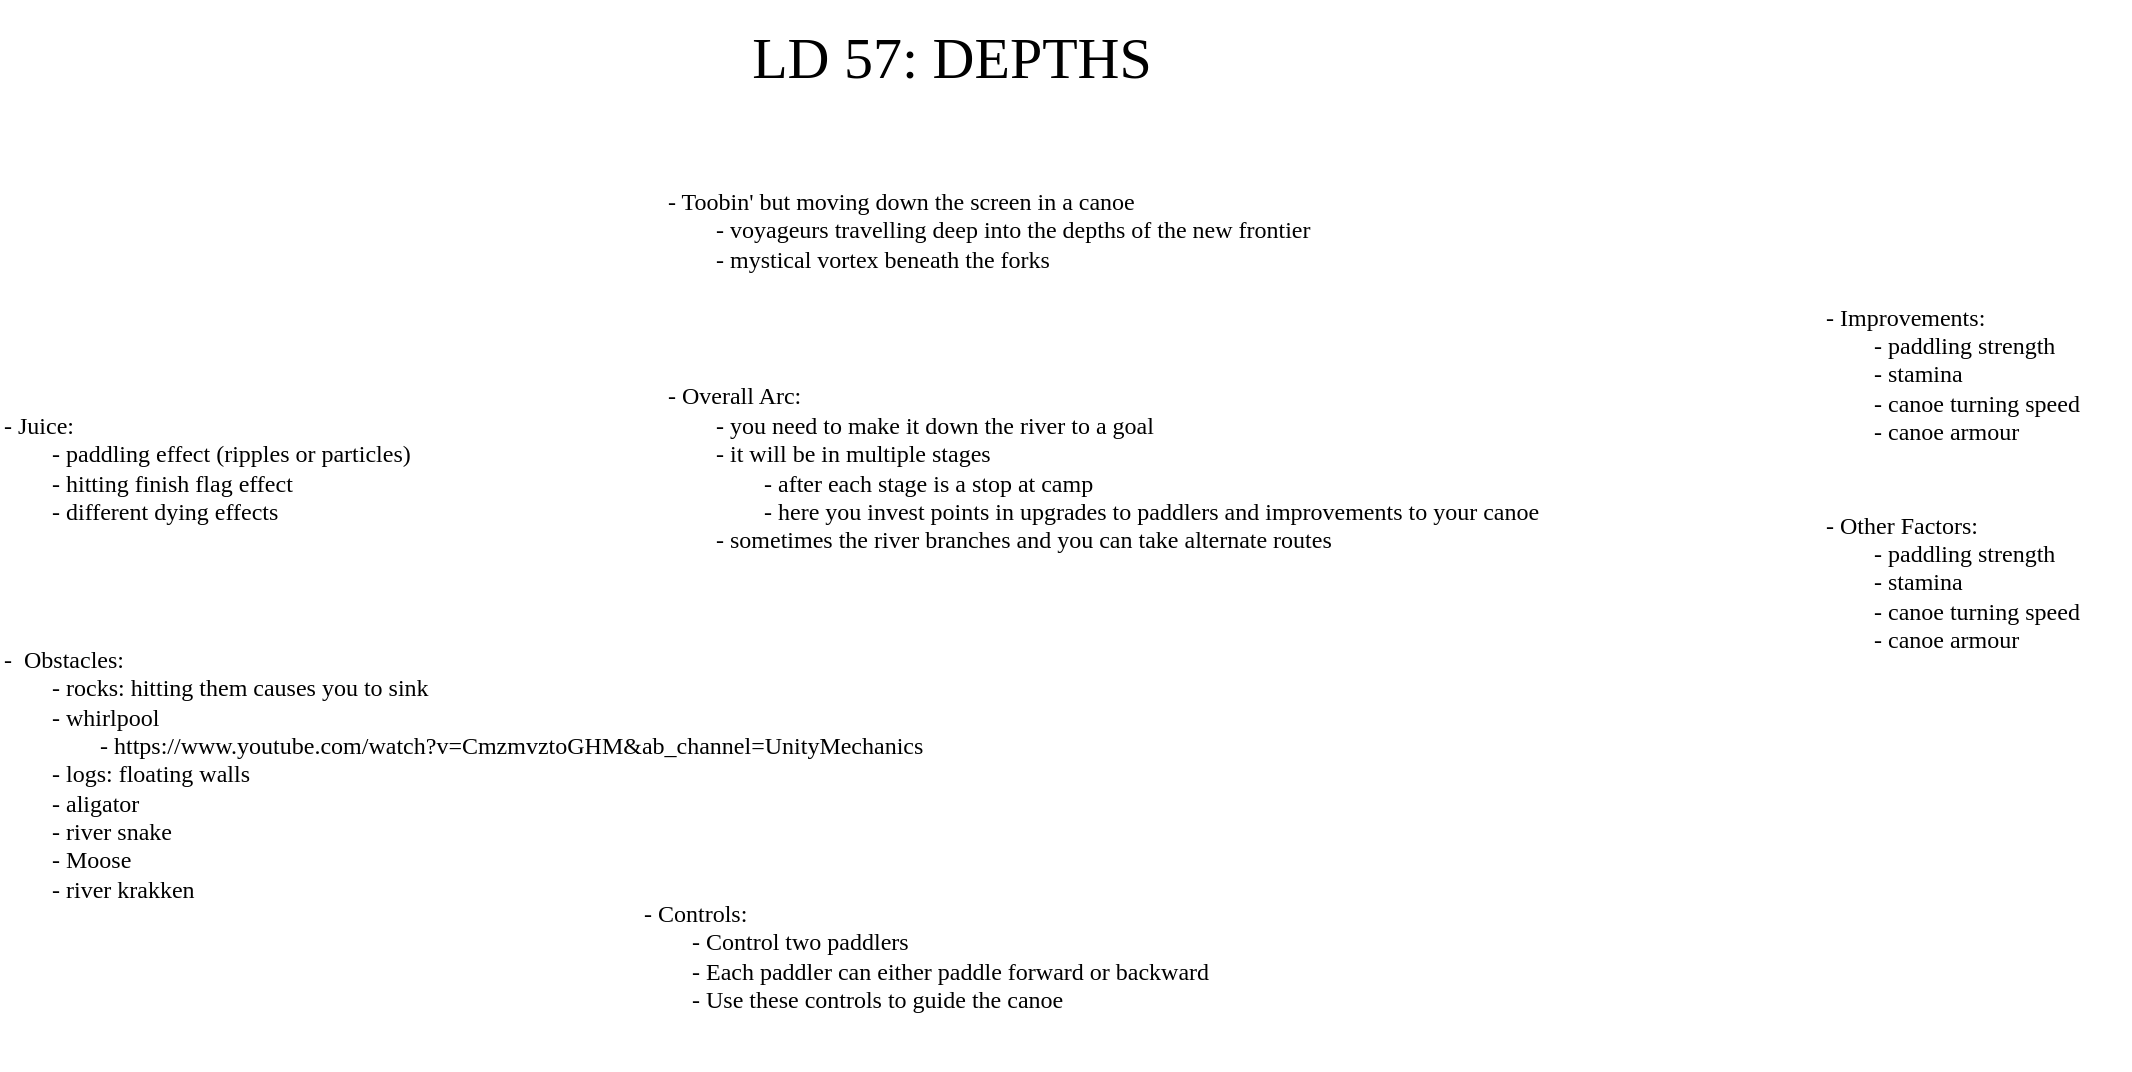 <mxfile version="26.2.2">
  <diagram name="Page-1" id="vj1_JwqHmYUpO_BEOTyR">
    <mxGraphModel dx="2626" dy="1250" grid="0" gridSize="10" guides="1" tooltips="1" connect="1" arrows="1" fold="1" page="0" pageScale="1" pageWidth="850" pageHeight="1100" math="0" shadow="0">
      <root>
        <mxCell id="0" />
        <mxCell id="1" parent="0" />
        <mxCell id="M9MHeNSC7HXLCwR0G0TZ-1" value="LD 57: DEPTHS" style="text;html=1;align=center;verticalAlign=middle;whiteSpace=wrap;rounded=0;fontSize=29;fontFamily=Nosifer;fontSource=https%3A%2F%2Ffonts.googleapis.com%2Fcss%3Ffamily%3DNosifer;" parent="1" vertex="1">
          <mxGeometry x="-492" y="-244" width="306" height="58" as="geometry" />
        </mxCell>
        <mxCell id="M9MHeNSC7HXLCwR0G0TZ-7" value="&lt;div&gt;- Toobin&#39; but moving down the screen in a canoe&lt;/div&gt;&lt;div&gt;&lt;span style=&quot;white-space: pre;&quot;&gt;&#x9;&lt;/span&gt;- voyageurs travelling deep into the depths of the new frontier&lt;br&gt;&lt;/div&gt;&lt;span style=&quot;white-space: pre;&quot;&gt;&#x9;&lt;/span&gt;- mystical vortex beneath the forks" style="text;html=1;align=left;verticalAlign=middle;whiteSpace=wrap;rounded=0;fontFamily=VT323;fontSource=https%3A%2F%2Ffonts.googleapis.com%2Fcss%3Ffamily%3DVT323;" parent="1" vertex="1">
          <mxGeometry x="-483" y="-186" width="370" height="114" as="geometry" />
        </mxCell>
        <mxCell id="r4fsmwVK6FksccOSoPhw-1" value="- Controls:&lt;div&gt;&lt;span style=&quot;white-space: pre;&quot;&gt;&#x9;&lt;/span&gt;- Control two paddlers&lt;br&gt;&lt;/div&gt;&lt;div&gt;&lt;span style=&quot;white-space: pre;&quot;&gt;&#x9;&lt;/span&gt;- Each paddler can either paddle forward or backward&lt;br&gt;&lt;/div&gt;&lt;div&gt;&lt;span style=&quot;white-space: pre;&quot;&gt;&#x9;&lt;/span&gt;- Use these controls to guide the canoe&lt;/div&gt;" style="text;html=1;align=left;verticalAlign=middle;whiteSpace=wrap;rounded=0;fontFamily=VT323;fontSource=https%3A%2F%2Ffonts.googleapis.com%2Fcss%3Ffamily%3DVT323;" vertex="1" parent="1">
          <mxGeometry x="-495" y="177" width="305" height="114" as="geometry" />
        </mxCell>
        <mxCell id="r4fsmwVK6FksccOSoPhw-2" value="- Overall Arc:&lt;div&gt;&lt;span style=&quot;white-space: pre;&quot;&gt;&#x9;&lt;/span&gt;- you need to make it down the river to a goal&lt;br&gt;&lt;/div&gt;&lt;div&gt;&lt;span style=&quot;white-space: pre;&quot;&gt;&#x9;&lt;/span&gt;- it will be in multiple stages&lt;br&gt;&lt;/div&gt;&lt;div&gt;&lt;span style=&quot;white-space: pre;&quot;&gt;&#x9;&lt;/span&gt;&lt;span style=&quot;white-space: pre;&quot;&gt;&#x9;&lt;/span&gt;- after each stage is a stop at camp&lt;br&gt;&lt;/div&gt;&lt;div&gt;&lt;span style=&quot;white-space: pre;&quot;&gt;&#x9;&lt;/span&gt;&lt;span style=&quot;white-space: pre;&quot;&gt;&#x9;&lt;/span&gt;- here you invest points in upgrades to paddlers and improvements to your canoe&lt;br&gt;&lt;/div&gt;&lt;div&gt;&lt;span style=&quot;white-space: pre;&quot;&gt;&#x9;&lt;/span&gt;- sometimes the river branches and you can take alternate routes&lt;br&gt;&lt;/div&gt;" style="text;html=1;align=left;verticalAlign=middle;whiteSpace=wrap;rounded=0;fontFamily=VT323;fontSource=https%3A%2F%2Ffonts.googleapis.com%2Fcss%3Ffamily%3DVT323;" vertex="1" parent="1">
          <mxGeometry x="-483" y="-78" width="524" height="136" as="geometry" />
        </mxCell>
        <mxCell id="r4fsmwVK6FksccOSoPhw-3" value="&lt;div&gt;- Improvements:&lt;/div&gt;&lt;div&gt;&lt;span style=&quot;white-space: pre;&quot;&gt;&#x9;&lt;/span&gt;- paddling strength&lt;br&gt;&lt;/div&gt;&lt;div&gt;&lt;span style=&quot;white-space: pre;&quot;&gt;&#x9;&lt;/span&gt;- stamina&lt;br&gt;&lt;/div&gt;&lt;div&gt;&lt;span style=&quot;white-space: pre;&quot;&gt;&#x9;&lt;/span&gt;- canoe turning speed&lt;br&gt;&lt;/div&gt;&lt;div&gt;&lt;span style=&quot;white-space: pre;&quot;&gt;&#x9;&lt;/span&gt;- canoe armour&lt;/div&gt;" style="text;html=1;align=left;verticalAlign=middle;whiteSpace=wrap;rounded=0;fontFamily=VT323;fontSource=https%3A%2F%2Ffonts.googleapis.com%2Fcss%3Ffamily%3DVT323;" vertex="1" parent="1">
          <mxGeometry x="96" y="-104" width="154" height="93" as="geometry" />
        </mxCell>
        <mxCell id="r4fsmwVK6FksccOSoPhw-4" value="&lt;div&gt;- Other Factors:&lt;/div&gt;&lt;div&gt;&lt;span style=&quot;white-space: pre;&quot;&gt;&#x9;&lt;/span&gt;- paddling strength&lt;br&gt;&lt;/div&gt;&lt;div&gt;&lt;span style=&quot;white-space: pre;&quot;&gt;&#x9;&lt;/span&gt;- stamina&lt;br&gt;&lt;/div&gt;&lt;div&gt;&lt;span style=&quot;white-space: pre;&quot;&gt;&#x9;&lt;/span&gt;- canoe turning speed&lt;br&gt;&lt;/div&gt;&lt;div&gt;&lt;span style=&quot;white-space: pre;&quot;&gt;&#x9;&lt;/span&gt;- canoe armour&lt;/div&gt;" style="text;html=1;align=left;verticalAlign=middle;whiteSpace=wrap;rounded=0;fontFamily=VT323;fontSource=https%3A%2F%2Ffonts.googleapis.com%2Fcss%3Ffamily%3DVT323;" vertex="1" parent="1">
          <mxGeometry x="96" width="154" height="93" as="geometry" />
        </mxCell>
        <mxCell id="r4fsmwVK6FksccOSoPhw-5" value="&lt;div&gt;- Juice:&lt;/div&gt;&lt;div&gt;&lt;span style=&quot;white-space: pre;&quot;&gt;&#x9;&lt;/span&gt;- paddling effect (ripples or particles)&lt;br&gt;&lt;/div&gt;&lt;div&gt;&lt;span style=&quot;white-space: pre;&quot;&gt;&#x9;&lt;/span&gt;- hitting finish flag effect&lt;/div&gt;&lt;div&gt;&lt;span style=&quot;white-space: pre;&quot;&gt;&#x9;&lt;/span&gt;- different dying effects&lt;br&gt;&lt;/div&gt;" style="text;html=1;align=left;verticalAlign=middle;whiteSpace=wrap;rounded=0;fontFamily=VT323;fontSource=https%3A%2F%2Ffonts.googleapis.com%2Fcss%3Ffamily%3DVT323;" vertex="1" parent="1">
          <mxGeometry x="-815" y="-53.5" width="236" height="87" as="geometry" />
        </mxCell>
        <mxCell id="r4fsmwVK6FksccOSoPhw-6" value="&lt;div&gt;-&amp;nbsp; Obstacles:&lt;/div&gt;&lt;div&gt;&lt;span style=&quot;white-space: pre;&quot;&gt;&#x9;&lt;/span&gt;- rocks: hitting them causes you to sink&lt;/div&gt;&lt;div&gt;&lt;span style=&quot;white-space: pre;&quot;&gt;&#x9;&lt;/span&gt;- whirlpool&lt;/div&gt;&lt;div&gt;&lt;span style=&quot;white-space: pre;&quot;&gt;&#x9;&lt;/span&gt;&lt;span style=&quot;white-space: pre;&quot;&gt;&#x9;&lt;/span&gt;-&amp;nbsp;https://www.youtube.com/watch?v=CmzmvztoGHM&amp;amp;ab_channel=UnityMechanics&lt;br&gt;&lt;/div&gt;&lt;div&gt;&lt;span style=&quot;white-space: pre;&quot;&gt;&#x9;&lt;/span&gt;- logs: floating walls&lt;br&gt;&lt;/div&gt;&lt;div&gt;&lt;span style=&quot;white-space: pre;&quot;&gt;&#x9;&lt;/span&gt;- aligator&amp;nbsp;&lt;br&gt;&lt;/div&gt;&lt;div&gt;&lt;span style=&quot;white-space: pre;&quot;&gt;&#x9;&lt;/span&gt;- river snake&lt;/div&gt;&lt;div&gt;&lt;span style=&quot;white-space: pre;&quot;&gt;&#x9;&lt;/span&gt;- Moose&amp;nbsp;&lt;br&gt;&lt;/div&gt;&lt;div&gt;&lt;span style=&quot;white-space: pre;&quot;&gt;&#x9;&lt;/span&gt;- river krakken&lt;br&gt;&lt;/div&gt;" style="text;html=1;align=left;verticalAlign=middle;whiteSpace=wrap;rounded=0;fontFamily=VT323;fontSource=https%3A%2F%2Ffonts.googleapis.com%2Fcss%3Ffamily%3DVT323;" vertex="1" parent="1">
          <mxGeometry x="-815" y="71" width="546" height="143" as="geometry" />
        </mxCell>
      </root>
    </mxGraphModel>
  </diagram>
</mxfile>
